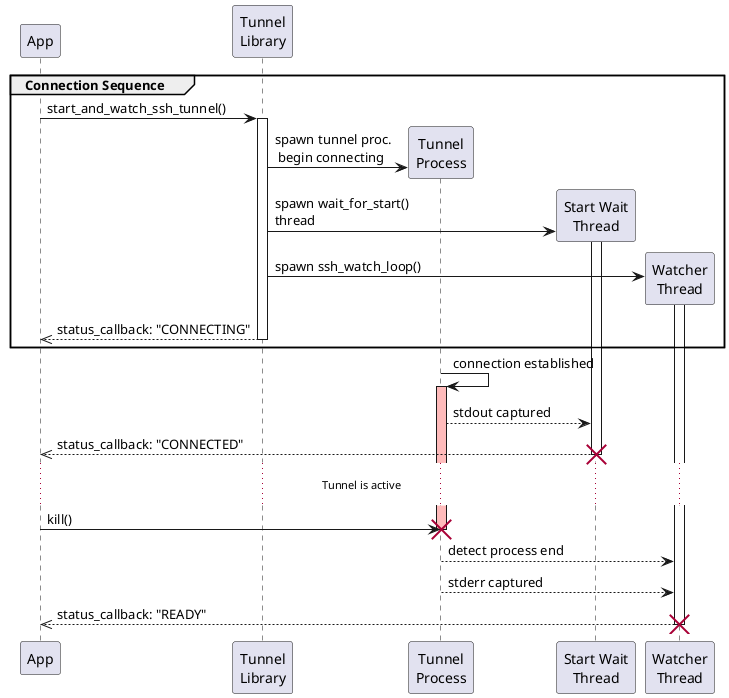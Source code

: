 @startuml

participant App as app
participant "Tunnel\nLibrary" as lib
participant "Tunnel\nProcess" as tunnel
participant "Start Wait\nThread" as starter
participant "Watcher\nThread" as watcher

group Connection Sequence

app -> lib: start_and_watch_ssh_tunnel()
activate lib

create tunnel
lib -> tunnel: spawn tunnel proc.\n begin connecting

create starter
lib -> starter: spawn wait_for_start()\nthread
activate starter

create watcher
lib -> watcher: spawn ssh_watch_loop()
activate watcher

lib -->> app: status_callback: "CONNECTING"
deactivate lib

end

tunnel -> tunnel: connection established
activate tunnel #FFBBBB

tunnel --> starter: stdout captured
starter -->> app: status_callback: "CONNECTED"
deactivate starter
destroy starter

... Tunnel is active...

app -> tunnel: kill()
deactivate tunnel
destroy tunnel

tunnel --> watcher: detect process end
tunnel --> watcher: stderr captured
watcher -->> app: status_callback: "READY"
deactivate watcher
destroy watcher

@enduml
